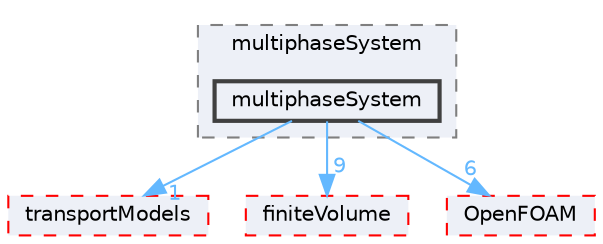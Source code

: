 digraph "src/phaseSystemModels/multiphaseEuler/multiphaseSystem/multiphaseSystem"
{
 // LATEX_PDF_SIZE
  bgcolor="transparent";
  edge [fontname=Helvetica,fontsize=10,labelfontname=Helvetica,labelfontsize=10];
  node [fontname=Helvetica,fontsize=10,shape=box,height=0.2,width=0.4];
  compound=true
  subgraph clusterdir_a738d6d40203858f5aaf3cf892e0ec68 {
    graph [ bgcolor="#edf0f7", pencolor="grey50", label="multiphaseSystem", fontname=Helvetica,fontsize=10 style="filled,dashed", URL="dir_a738d6d40203858f5aaf3cf892e0ec68.html",tooltip=""]
  dir_168c2eb1ce3a1d60d7255c00e341767e [label="multiphaseSystem", fillcolor="#edf0f7", color="grey25", style="filled,bold", URL="dir_168c2eb1ce3a1d60d7255c00e341767e.html",tooltip=""];
  }
  dir_9415e59289a6feeb24164dafa70a594f [label="transportModels", fillcolor="#edf0f7", color="red", style="filled,dashed", URL="dir_9415e59289a6feeb24164dafa70a594f.html",tooltip=""];
  dir_9bd15774b555cf7259a6fa18f99fe99b [label="finiteVolume", fillcolor="#edf0f7", color="red", style="filled,dashed", URL="dir_9bd15774b555cf7259a6fa18f99fe99b.html",tooltip=""];
  dir_c5473ff19b20e6ec4dfe5c310b3778a8 [label="OpenFOAM", fillcolor="#edf0f7", color="red", style="filled,dashed", URL="dir_c5473ff19b20e6ec4dfe5c310b3778a8.html",tooltip=""];
  dir_168c2eb1ce3a1d60d7255c00e341767e->dir_9415e59289a6feeb24164dafa70a594f [headlabel="1", labeldistance=1.5 headhref="dir_002494_004112.html" href="dir_002494_004112.html" color="steelblue1" fontcolor="steelblue1"];
  dir_168c2eb1ce3a1d60d7255c00e341767e->dir_9bd15774b555cf7259a6fa18f99fe99b [headlabel="9", labeldistance=1.5 headhref="dir_002494_001387.html" href="dir_002494_001387.html" color="steelblue1" fontcolor="steelblue1"];
  dir_168c2eb1ce3a1d60d7255c00e341767e->dir_c5473ff19b20e6ec4dfe5c310b3778a8 [headlabel="6", labeldistance=1.5 headhref="dir_002494_002695.html" href="dir_002494_002695.html" color="steelblue1" fontcolor="steelblue1"];
}
